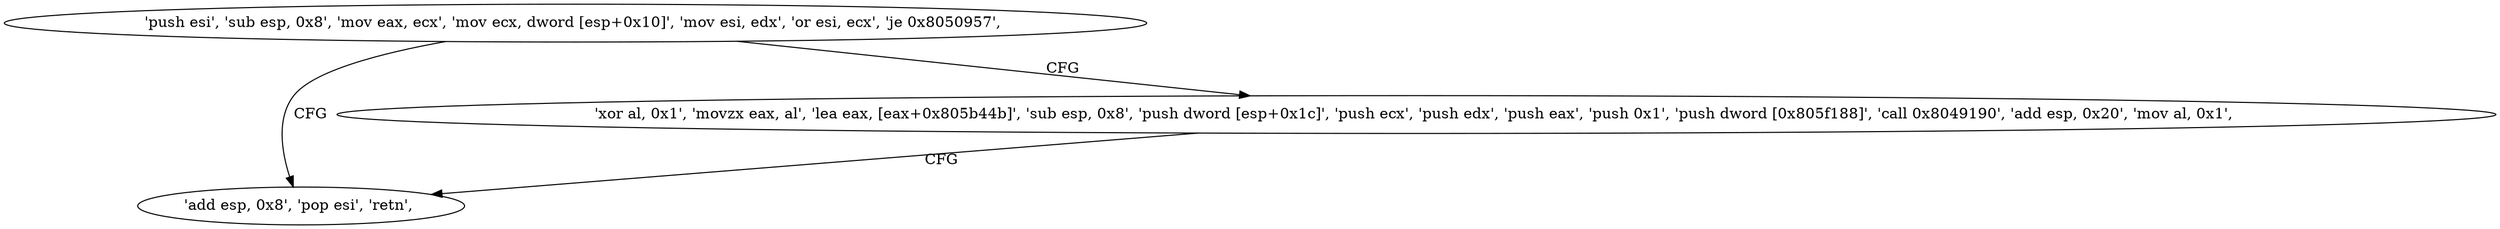 digraph "func" {
"134547744" [label = "'push esi', 'sub esp, 0x8', 'mov eax, ecx', 'mov ecx, dword [esp+0x10]', 'mov esi, edx', 'or esi, ecx', 'je 0x8050957', " ]
"134547799" [label = "'add esp, 0x8', 'pop esi', 'retn', " ]
"134547760" [label = "'xor al, 0x1', 'movzx eax, al', 'lea eax, [eax+0x805b44b]', 'sub esp, 0x8', 'push dword [esp+0x1c]', 'push ecx', 'push edx', 'push eax', 'push 0x1', 'push dword [0x805f188]', 'call 0x8049190', 'add esp, 0x20', 'mov al, 0x1', " ]
"134547744" -> "134547799" [ label = "CFG" ]
"134547744" -> "134547760" [ label = "CFG" ]
"134547760" -> "134547799" [ label = "CFG" ]
}
